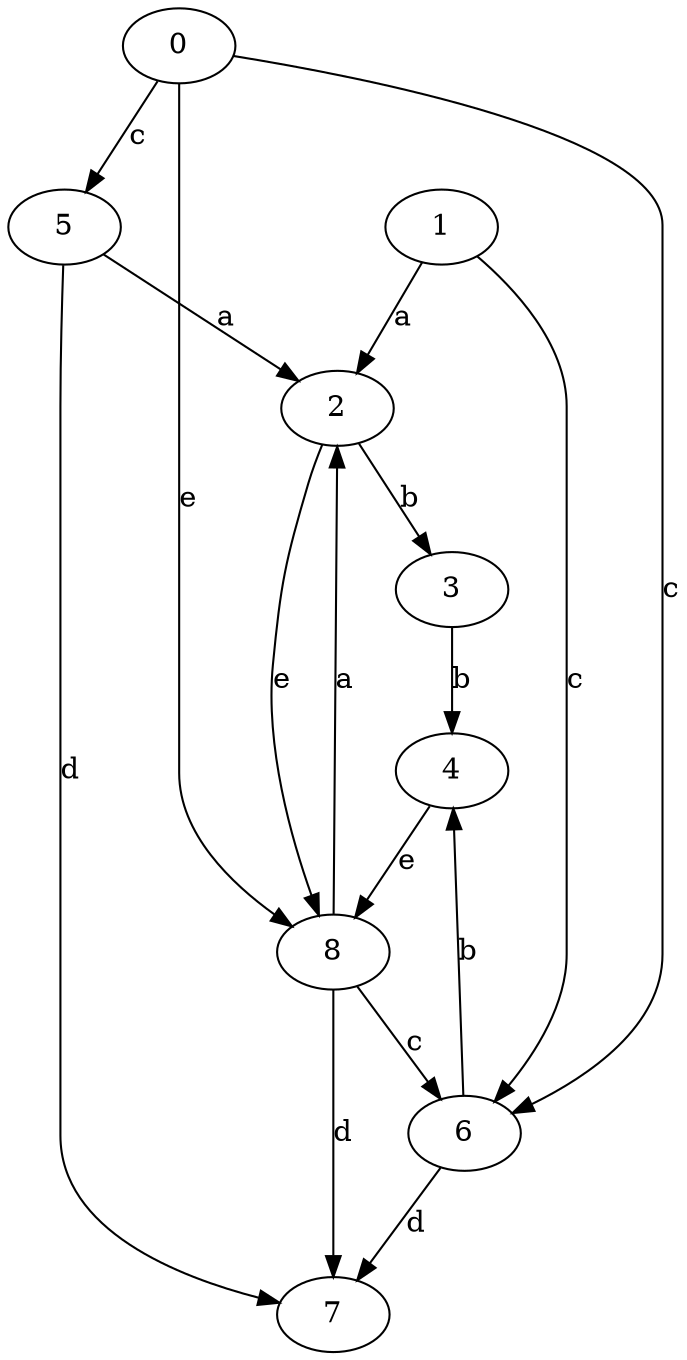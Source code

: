 strict digraph  {
1;
2;
3;
4;
5;
6;
7;
8;
0;
1 -> 2  [label=a];
1 -> 6  [label=c];
2 -> 3  [label=b];
2 -> 8  [label=e];
3 -> 4  [label=b];
4 -> 8  [label=e];
5 -> 2  [label=a];
5 -> 7  [label=d];
6 -> 4  [label=b];
6 -> 7  [label=d];
8 -> 2  [label=a];
8 -> 6  [label=c];
8 -> 7  [label=d];
0 -> 5  [label=c];
0 -> 6  [label=c];
0 -> 8  [label=e];
}
